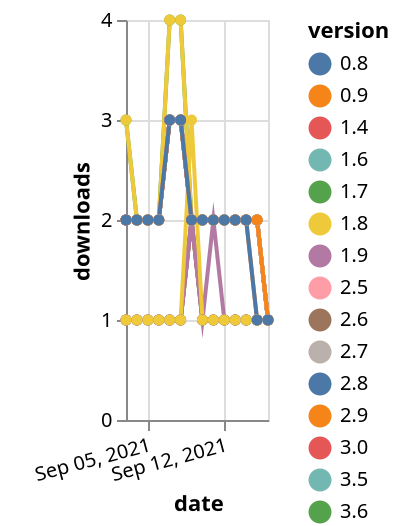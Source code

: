 {"$schema": "https://vega.github.io/schema/vega-lite/v5.json", "description": "A simple bar chart with embedded data.", "data": {"values": [{"date": "2021-09-03", "total": 226, "delta": 1, "version": "3.5"}, {"date": "2021-09-04", "total": 227, "delta": 1, "version": "3.5"}, {"date": "2021-09-05", "total": 228, "delta": 1, "version": "3.5"}, {"date": "2021-09-06", "total": 229, "delta": 1, "version": "3.5"}, {"date": "2021-09-07", "total": 230, "delta": 1, "version": "3.5"}, {"date": "2021-09-08", "total": 231, "delta": 1, "version": "3.5"}, {"date": "2021-09-09", "total": 233, "delta": 2, "version": "3.5"}, {"date": "2021-09-10", "total": 234, "delta": 1, "version": "3.5"}, {"date": "2021-09-11", "total": 235, "delta": 1, "version": "3.5"}, {"date": "2021-09-12", "total": 236, "delta": 1, "version": "3.5"}, {"date": "2021-09-13", "total": 237, "delta": 1, "version": "3.5"}, {"date": "2021-09-14", "total": 238, "delta": 1, "version": "3.5"}, {"date": "2021-09-15", "total": 239, "delta": 1, "version": "3.5"}, {"date": "2021-09-16", "total": 240, "delta": 1, "version": "3.5"}, {"date": "2021-09-03", "total": 2655, "delta": 2, "version": "1.6"}, {"date": "2021-09-04", "total": 2657, "delta": 2, "version": "1.6"}, {"date": "2021-09-05", "total": 2659, "delta": 2, "version": "1.6"}, {"date": "2021-09-06", "total": 2661, "delta": 2, "version": "1.6"}, {"date": "2021-09-07", "total": 2664, "delta": 3, "version": "1.6"}, {"date": "2021-09-08", "total": 2667, "delta": 3, "version": "1.6"}, {"date": "2021-09-09", "total": 2669, "delta": 2, "version": "1.6"}, {"date": "2021-09-10", "total": 2671, "delta": 2, "version": "1.6"}, {"date": "2021-09-11", "total": 2673, "delta": 2, "version": "1.6"}, {"date": "2021-09-12", "total": 2675, "delta": 2, "version": "1.6"}, {"date": "2021-09-13", "total": 2677, "delta": 2, "version": "1.6"}, {"date": "2021-09-14", "total": 2679, "delta": 2, "version": "1.6"}, {"date": "2021-09-15", "total": 2681, "delta": 2, "version": "1.6"}, {"date": "2021-09-16", "total": 2682, "delta": 1, "version": "1.6"}, {"date": "2021-09-03", "total": 3189, "delta": 3, "version": "1.7"}, {"date": "2021-09-04", "total": 3191, "delta": 2, "version": "1.7"}, {"date": "2021-09-05", "total": 3193, "delta": 2, "version": "1.7"}, {"date": "2021-09-06", "total": 3195, "delta": 2, "version": "1.7"}, {"date": "2021-09-07", "total": 3199, "delta": 4, "version": "1.7"}, {"date": "2021-09-08", "total": 3203, "delta": 4, "version": "1.7"}, {"date": "2021-09-09", "total": 3205, "delta": 2, "version": "1.7"}, {"date": "2021-09-10", "total": 3207, "delta": 2, "version": "1.7"}, {"date": "2021-09-11", "total": 3209, "delta": 2, "version": "1.7"}, {"date": "2021-09-12", "total": 3211, "delta": 2, "version": "1.7"}, {"date": "2021-09-13", "total": 3213, "delta": 2, "version": "1.7"}, {"date": "2021-09-14", "total": 3215, "delta": 2, "version": "1.7"}, {"date": "2021-09-15", "total": 3217, "delta": 2, "version": "1.7"}, {"date": "2021-09-16", "total": 3218, "delta": 1, "version": "1.7"}, {"date": "2021-09-03", "total": 2654, "delta": 2, "version": "1.9"}, {"date": "2021-09-04", "total": 2656, "delta": 2, "version": "1.9"}, {"date": "2021-09-05", "total": 2658, "delta": 2, "version": "1.9"}, {"date": "2021-09-06", "total": 2660, "delta": 2, "version": "1.9"}, {"date": "2021-09-07", "total": 2663, "delta": 3, "version": "1.9"}, {"date": "2021-09-08", "total": 2666, "delta": 3, "version": "1.9"}, {"date": "2021-09-09", "total": 2668, "delta": 2, "version": "1.9"}, {"date": "2021-09-10", "total": 2670, "delta": 2, "version": "1.9"}, {"date": "2021-09-11", "total": 2672, "delta": 2, "version": "1.9"}, {"date": "2021-09-12", "total": 2674, "delta": 2, "version": "1.9"}, {"date": "2021-09-13", "total": 2676, "delta": 2, "version": "1.9"}, {"date": "2021-09-14", "total": 2678, "delta": 2, "version": "1.9"}, {"date": "2021-09-15", "total": 2680, "delta": 2, "version": "1.9"}, {"date": "2021-09-16", "total": 2681, "delta": 1, "version": "1.9"}, {"date": "2021-09-03", "total": 216, "delta": 1, "version": "3.6"}, {"date": "2021-09-04", "total": 217, "delta": 1, "version": "3.6"}, {"date": "2021-09-05", "total": 218, "delta": 1, "version": "3.6"}, {"date": "2021-09-06", "total": 219, "delta": 1, "version": "3.6"}, {"date": "2021-09-07", "total": 220, "delta": 1, "version": "3.6"}, {"date": "2021-09-08", "total": 221, "delta": 1, "version": "3.6"}, {"date": "2021-09-09", "total": 223, "delta": 2, "version": "3.6"}, {"date": "2021-09-10", "total": 224, "delta": 1, "version": "3.6"}, {"date": "2021-09-11", "total": 225, "delta": 1, "version": "3.6"}, {"date": "2021-09-12", "total": 226, "delta": 1, "version": "3.6"}, {"date": "2021-09-13", "total": 227, "delta": 1, "version": "3.6"}, {"date": "2021-09-14", "total": 228, "delta": 1, "version": "3.6"}, {"date": "2021-09-15", "total": 229, "delta": 1, "version": "3.6"}, {"date": "2021-09-16", "total": 230, "delta": 1, "version": "3.6"}, {"date": "2021-09-03", "total": 2646, "delta": 2, "version": "1.4"}, {"date": "2021-09-04", "total": 2648, "delta": 2, "version": "1.4"}, {"date": "2021-09-05", "total": 2650, "delta": 2, "version": "1.4"}, {"date": "2021-09-06", "total": 2652, "delta": 2, "version": "1.4"}, {"date": "2021-09-07", "total": 2655, "delta": 3, "version": "1.4"}, {"date": "2021-09-08", "total": 2658, "delta": 3, "version": "1.4"}, {"date": "2021-09-09", "total": 2660, "delta": 2, "version": "1.4"}, {"date": "2021-09-10", "total": 2662, "delta": 2, "version": "1.4"}, {"date": "2021-09-11", "total": 2664, "delta": 2, "version": "1.4"}, {"date": "2021-09-12", "total": 2666, "delta": 2, "version": "1.4"}, {"date": "2021-09-13", "total": 2668, "delta": 2, "version": "1.4"}, {"date": "2021-09-14", "total": 2670, "delta": 2, "version": "1.4"}, {"date": "2021-09-15", "total": 2672, "delta": 2, "version": "1.4"}, {"date": "2021-09-16", "total": 2673, "delta": 1, "version": "1.4"}, {"date": "2021-09-03", "total": 2609, "delta": 2, "version": "0.9"}, {"date": "2021-09-04", "total": 2611, "delta": 2, "version": "0.9"}, {"date": "2021-09-05", "total": 2613, "delta": 2, "version": "0.9"}, {"date": "2021-09-06", "total": 2615, "delta": 2, "version": "0.9"}, {"date": "2021-09-07", "total": 2618, "delta": 3, "version": "0.9"}, {"date": "2021-09-08", "total": 2621, "delta": 3, "version": "0.9"}, {"date": "2021-09-09", "total": 2623, "delta": 2, "version": "0.9"}, {"date": "2021-09-10", "total": 2625, "delta": 2, "version": "0.9"}, {"date": "2021-09-11", "total": 2627, "delta": 2, "version": "0.9"}, {"date": "2021-09-12", "total": 2629, "delta": 2, "version": "0.9"}, {"date": "2021-09-13", "total": 2631, "delta": 2, "version": "0.9"}, {"date": "2021-09-14", "total": 2633, "delta": 2, "version": "0.9"}, {"date": "2021-09-15", "total": 2634, "delta": 1, "version": "0.9"}, {"date": "2021-09-16", "total": 2635, "delta": 1, "version": "0.9"}, {"date": "2021-09-03", "total": 2353, "delta": 2, "version": "2.7"}, {"date": "2021-09-04", "total": 2355, "delta": 2, "version": "2.7"}, {"date": "2021-09-05", "total": 2357, "delta": 2, "version": "2.7"}, {"date": "2021-09-06", "total": 2359, "delta": 2, "version": "2.7"}, {"date": "2021-09-07", "total": 2362, "delta": 3, "version": "2.7"}, {"date": "2021-09-08", "total": 2365, "delta": 3, "version": "2.7"}, {"date": "2021-09-09", "total": 2367, "delta": 2, "version": "2.7"}, {"date": "2021-09-10", "total": 2369, "delta": 2, "version": "2.7"}, {"date": "2021-09-11", "total": 2371, "delta": 2, "version": "2.7"}, {"date": "2021-09-12", "total": 2373, "delta": 2, "version": "2.7"}, {"date": "2021-09-13", "total": 2375, "delta": 2, "version": "2.7"}, {"date": "2021-09-14", "total": 2377, "delta": 2, "version": "2.7"}, {"date": "2021-09-15", "total": 2379, "delta": 2, "version": "2.7"}, {"date": "2021-09-16", "total": 2380, "delta": 1, "version": "2.7"}, {"date": "2021-09-03", "total": 2350, "delta": 2, "version": "2.8"}, {"date": "2021-09-04", "total": 2352, "delta": 2, "version": "2.8"}, {"date": "2021-09-05", "total": 2354, "delta": 2, "version": "2.8"}, {"date": "2021-09-06", "total": 2356, "delta": 2, "version": "2.8"}, {"date": "2021-09-07", "total": 2359, "delta": 3, "version": "2.8"}, {"date": "2021-09-08", "total": 2362, "delta": 3, "version": "2.8"}, {"date": "2021-09-09", "total": 2364, "delta": 2, "version": "2.8"}, {"date": "2021-09-10", "total": 2366, "delta": 2, "version": "2.8"}, {"date": "2021-09-11", "total": 2368, "delta": 2, "version": "2.8"}, {"date": "2021-09-12", "total": 2370, "delta": 2, "version": "2.8"}, {"date": "2021-09-13", "total": 2372, "delta": 2, "version": "2.8"}, {"date": "2021-09-14", "total": 2374, "delta": 2, "version": "2.8"}, {"date": "2021-09-15", "total": 2376, "delta": 2, "version": "2.8"}, {"date": "2021-09-16", "total": 2377, "delta": 1, "version": "2.8"}, {"date": "2021-09-03", "total": 2371, "delta": 2, "version": "2.6"}, {"date": "2021-09-04", "total": 2373, "delta": 2, "version": "2.6"}, {"date": "2021-09-05", "total": 2375, "delta": 2, "version": "2.6"}, {"date": "2021-09-06", "total": 2377, "delta": 2, "version": "2.6"}, {"date": "2021-09-07", "total": 2380, "delta": 3, "version": "2.6"}, {"date": "2021-09-08", "total": 2383, "delta": 3, "version": "2.6"}, {"date": "2021-09-09", "total": 2385, "delta": 2, "version": "2.6"}, {"date": "2021-09-10", "total": 2387, "delta": 2, "version": "2.6"}, {"date": "2021-09-11", "total": 2389, "delta": 2, "version": "2.6"}, {"date": "2021-09-12", "total": 2391, "delta": 2, "version": "2.6"}, {"date": "2021-09-13", "total": 2393, "delta": 2, "version": "2.6"}, {"date": "2021-09-14", "total": 2395, "delta": 2, "version": "2.6"}, {"date": "2021-09-15", "total": 2397, "delta": 2, "version": "2.6"}, {"date": "2021-09-16", "total": 2398, "delta": 1, "version": "2.6"}, {"date": "2021-09-03", "total": 3184, "delta": 3, "version": "1.8"}, {"date": "2021-09-04", "total": 3186, "delta": 2, "version": "1.8"}, {"date": "2021-09-05", "total": 3188, "delta": 2, "version": "1.8"}, {"date": "2021-09-06", "total": 3190, "delta": 2, "version": "1.8"}, {"date": "2021-09-07", "total": 3194, "delta": 4, "version": "1.8"}, {"date": "2021-09-08", "total": 3198, "delta": 4, "version": "1.8"}, {"date": "2021-09-09", "total": 3200, "delta": 2, "version": "1.8"}, {"date": "2021-09-10", "total": 3202, "delta": 2, "version": "1.8"}, {"date": "2021-09-11", "total": 3204, "delta": 2, "version": "1.8"}, {"date": "2021-09-12", "total": 3206, "delta": 2, "version": "1.8"}, {"date": "2021-09-13", "total": 3208, "delta": 2, "version": "1.8"}, {"date": "2021-09-14", "total": 3210, "delta": 2, "version": "1.8"}, {"date": "2021-09-15", "total": 3212, "delta": 2, "version": "1.8"}, {"date": "2021-09-16", "total": 3213, "delta": 1, "version": "1.8"}, {"date": "2021-09-03", "total": 233, "delta": 1, "version": "3.0"}, {"date": "2021-09-04", "total": 234, "delta": 1, "version": "3.0"}, {"date": "2021-09-05", "total": 235, "delta": 1, "version": "3.0"}, {"date": "2021-09-06", "total": 236, "delta": 1, "version": "3.0"}, {"date": "2021-09-07", "total": 237, "delta": 1, "version": "3.0"}, {"date": "2021-09-08", "total": 238, "delta": 1, "version": "3.0"}, {"date": "2021-09-09", "total": 240, "delta": 2, "version": "3.0"}, {"date": "2021-09-10", "total": 241, "delta": 1, "version": "3.0"}, {"date": "2021-09-11", "total": 242, "delta": 1, "version": "3.0"}, {"date": "2021-09-12", "total": 243, "delta": 1, "version": "3.0"}, {"date": "2021-09-13", "total": 244, "delta": 1, "version": "3.0"}, {"date": "2021-09-14", "total": 245, "delta": 1, "version": "3.0"}, {"date": "2021-09-15", "total": 246, "delta": 1, "version": "3.0"}, {"date": "2021-09-16", "total": 247, "delta": 1, "version": "3.0"}, {"date": "2021-09-03", "total": 168, "delta": 1, "version": "3.8"}, {"date": "2021-09-04", "total": 169, "delta": 1, "version": "3.8"}, {"date": "2021-09-05", "total": 170, "delta": 1, "version": "3.8"}, {"date": "2021-09-06", "total": 171, "delta": 1, "version": "3.8"}, {"date": "2021-09-07", "total": 172, "delta": 1, "version": "3.8"}, {"date": "2021-09-08", "total": 173, "delta": 1, "version": "3.8"}, {"date": "2021-09-09", "total": 175, "delta": 2, "version": "3.8"}, {"date": "2021-09-10", "total": 176, "delta": 1, "version": "3.8"}, {"date": "2021-09-11", "total": 178, "delta": 2, "version": "3.8"}, {"date": "2021-09-12", "total": 179, "delta": 1, "version": "3.8"}, {"date": "2021-09-13", "total": 180, "delta": 1, "version": "3.8"}, {"date": "2021-09-14", "total": 181, "delta": 1, "version": "3.8"}, {"date": "2021-09-15", "total": 182, "delta": 1, "version": "3.8"}, {"date": "2021-09-16", "total": 183, "delta": 1, "version": "3.8"}, {"date": "2021-09-03", "total": 353, "delta": 1, "version": "3.7"}, {"date": "2021-09-04", "total": 354, "delta": 1, "version": "3.7"}, {"date": "2021-09-05", "total": 355, "delta": 1, "version": "3.7"}, {"date": "2021-09-06", "total": 356, "delta": 1, "version": "3.7"}, {"date": "2021-09-07", "total": 357, "delta": 1, "version": "3.7"}, {"date": "2021-09-08", "total": 358, "delta": 1, "version": "3.7"}, {"date": "2021-09-09", "total": 361, "delta": 3, "version": "3.7"}, {"date": "2021-09-10", "total": 362, "delta": 1, "version": "3.7"}, {"date": "2021-09-11", "total": 363, "delta": 1, "version": "3.7"}, {"date": "2021-09-12", "total": 364, "delta": 1, "version": "3.7"}, {"date": "2021-09-13", "total": 365, "delta": 1, "version": "3.7"}, {"date": "2021-09-14", "total": 366, "delta": 1, "version": "3.7"}, {"date": "2021-09-15", "total": 367, "delta": 1, "version": "3.7"}, {"date": "2021-09-16", "total": 368, "delta": 1, "version": "3.7"}, {"date": "2021-09-03", "total": 2361, "delta": 2, "version": "2.5"}, {"date": "2021-09-04", "total": 2363, "delta": 2, "version": "2.5"}, {"date": "2021-09-05", "total": 2365, "delta": 2, "version": "2.5"}, {"date": "2021-09-06", "total": 2367, "delta": 2, "version": "2.5"}, {"date": "2021-09-07", "total": 2370, "delta": 3, "version": "2.5"}, {"date": "2021-09-08", "total": 2373, "delta": 3, "version": "2.5"}, {"date": "2021-09-09", "total": 2375, "delta": 2, "version": "2.5"}, {"date": "2021-09-10", "total": 2377, "delta": 2, "version": "2.5"}, {"date": "2021-09-11", "total": 2379, "delta": 2, "version": "2.5"}, {"date": "2021-09-12", "total": 2381, "delta": 2, "version": "2.5"}, {"date": "2021-09-13", "total": 2383, "delta": 2, "version": "2.5"}, {"date": "2021-09-14", "total": 2385, "delta": 2, "version": "2.5"}, {"date": "2021-09-15", "total": 2387, "delta": 2, "version": "2.5"}, {"date": "2021-09-16", "total": 2388, "delta": 1, "version": "2.5"}, {"date": "2021-09-03", "total": 2356, "delta": 2, "version": "2.9"}, {"date": "2021-09-04", "total": 2358, "delta": 2, "version": "2.9"}, {"date": "2021-09-05", "total": 2360, "delta": 2, "version": "2.9"}, {"date": "2021-09-06", "total": 2362, "delta": 2, "version": "2.9"}, {"date": "2021-09-07", "total": 2365, "delta": 3, "version": "2.9"}, {"date": "2021-09-08", "total": 2368, "delta": 3, "version": "2.9"}, {"date": "2021-09-09", "total": 2370, "delta": 2, "version": "2.9"}, {"date": "2021-09-10", "total": 2372, "delta": 2, "version": "2.9"}, {"date": "2021-09-11", "total": 2374, "delta": 2, "version": "2.9"}, {"date": "2021-09-12", "total": 2376, "delta": 2, "version": "2.9"}, {"date": "2021-09-13", "total": 2378, "delta": 2, "version": "2.9"}, {"date": "2021-09-14", "total": 2380, "delta": 2, "version": "2.9"}, {"date": "2021-09-15", "total": 2382, "delta": 2, "version": "2.9"}, {"date": "2021-09-16", "total": 2383, "delta": 1, "version": "2.9"}, {"date": "2021-09-03", "total": 2633, "delta": 2, "version": "0.8"}, {"date": "2021-09-04", "total": 2635, "delta": 2, "version": "0.8"}, {"date": "2021-09-05", "total": 2637, "delta": 2, "version": "0.8"}, {"date": "2021-09-06", "total": 2639, "delta": 2, "version": "0.8"}, {"date": "2021-09-07", "total": 2642, "delta": 3, "version": "0.8"}, {"date": "2021-09-08", "total": 2645, "delta": 3, "version": "0.8"}, {"date": "2021-09-09", "total": 2647, "delta": 2, "version": "0.8"}, {"date": "2021-09-10", "total": 2649, "delta": 2, "version": "0.8"}, {"date": "2021-09-11", "total": 2651, "delta": 2, "version": "0.8"}, {"date": "2021-09-12", "total": 2653, "delta": 2, "version": "0.8"}, {"date": "2021-09-13", "total": 2655, "delta": 2, "version": "0.8"}, {"date": "2021-09-14", "total": 2657, "delta": 2, "version": "0.8"}, {"date": "2021-09-15", "total": 2658, "delta": 1, "version": "0.8"}, {"date": "2021-09-16", "total": 2659, "delta": 1, "version": "0.8"}]}, "width": "container", "mark": {"type": "line", "point": {"filled": true}}, "encoding": {"x": {"field": "date", "type": "temporal", "timeUnit": "yearmonthdate", "title": "date", "axis": {"labelAngle": -15}}, "y": {"field": "delta", "type": "quantitative", "title": "downloads"}, "color": {"field": "version", "type": "nominal"}, "tooltip": {"field": "delta"}}}